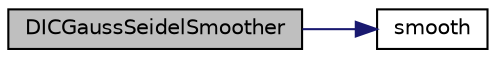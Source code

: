 digraph "DICGaussSeidelSmoother"
{
  bgcolor="transparent";
  edge [fontname="Helvetica",fontsize="10",labelfontname="Helvetica",labelfontsize="10"];
  node [fontname="Helvetica",fontsize="10",shape=record];
  rankdir="LR";
  Node0 [label="DICGaussSeidelSmoother",height=0.2,width=0.4,color="black", fillcolor="grey75", style="filled", fontcolor="black"];
  Node0 -> Node1 [color="midnightblue",fontsize="10",style="solid",fontname="Helvetica"];
  Node1 [label="smooth",height=0.2,width=0.4,color="black",URL="$a27973.html#a266ffb9affd39dae9be01d0b9c5e4381",tooltip="Smooth the solution for a given number of sweeps. "];
}
